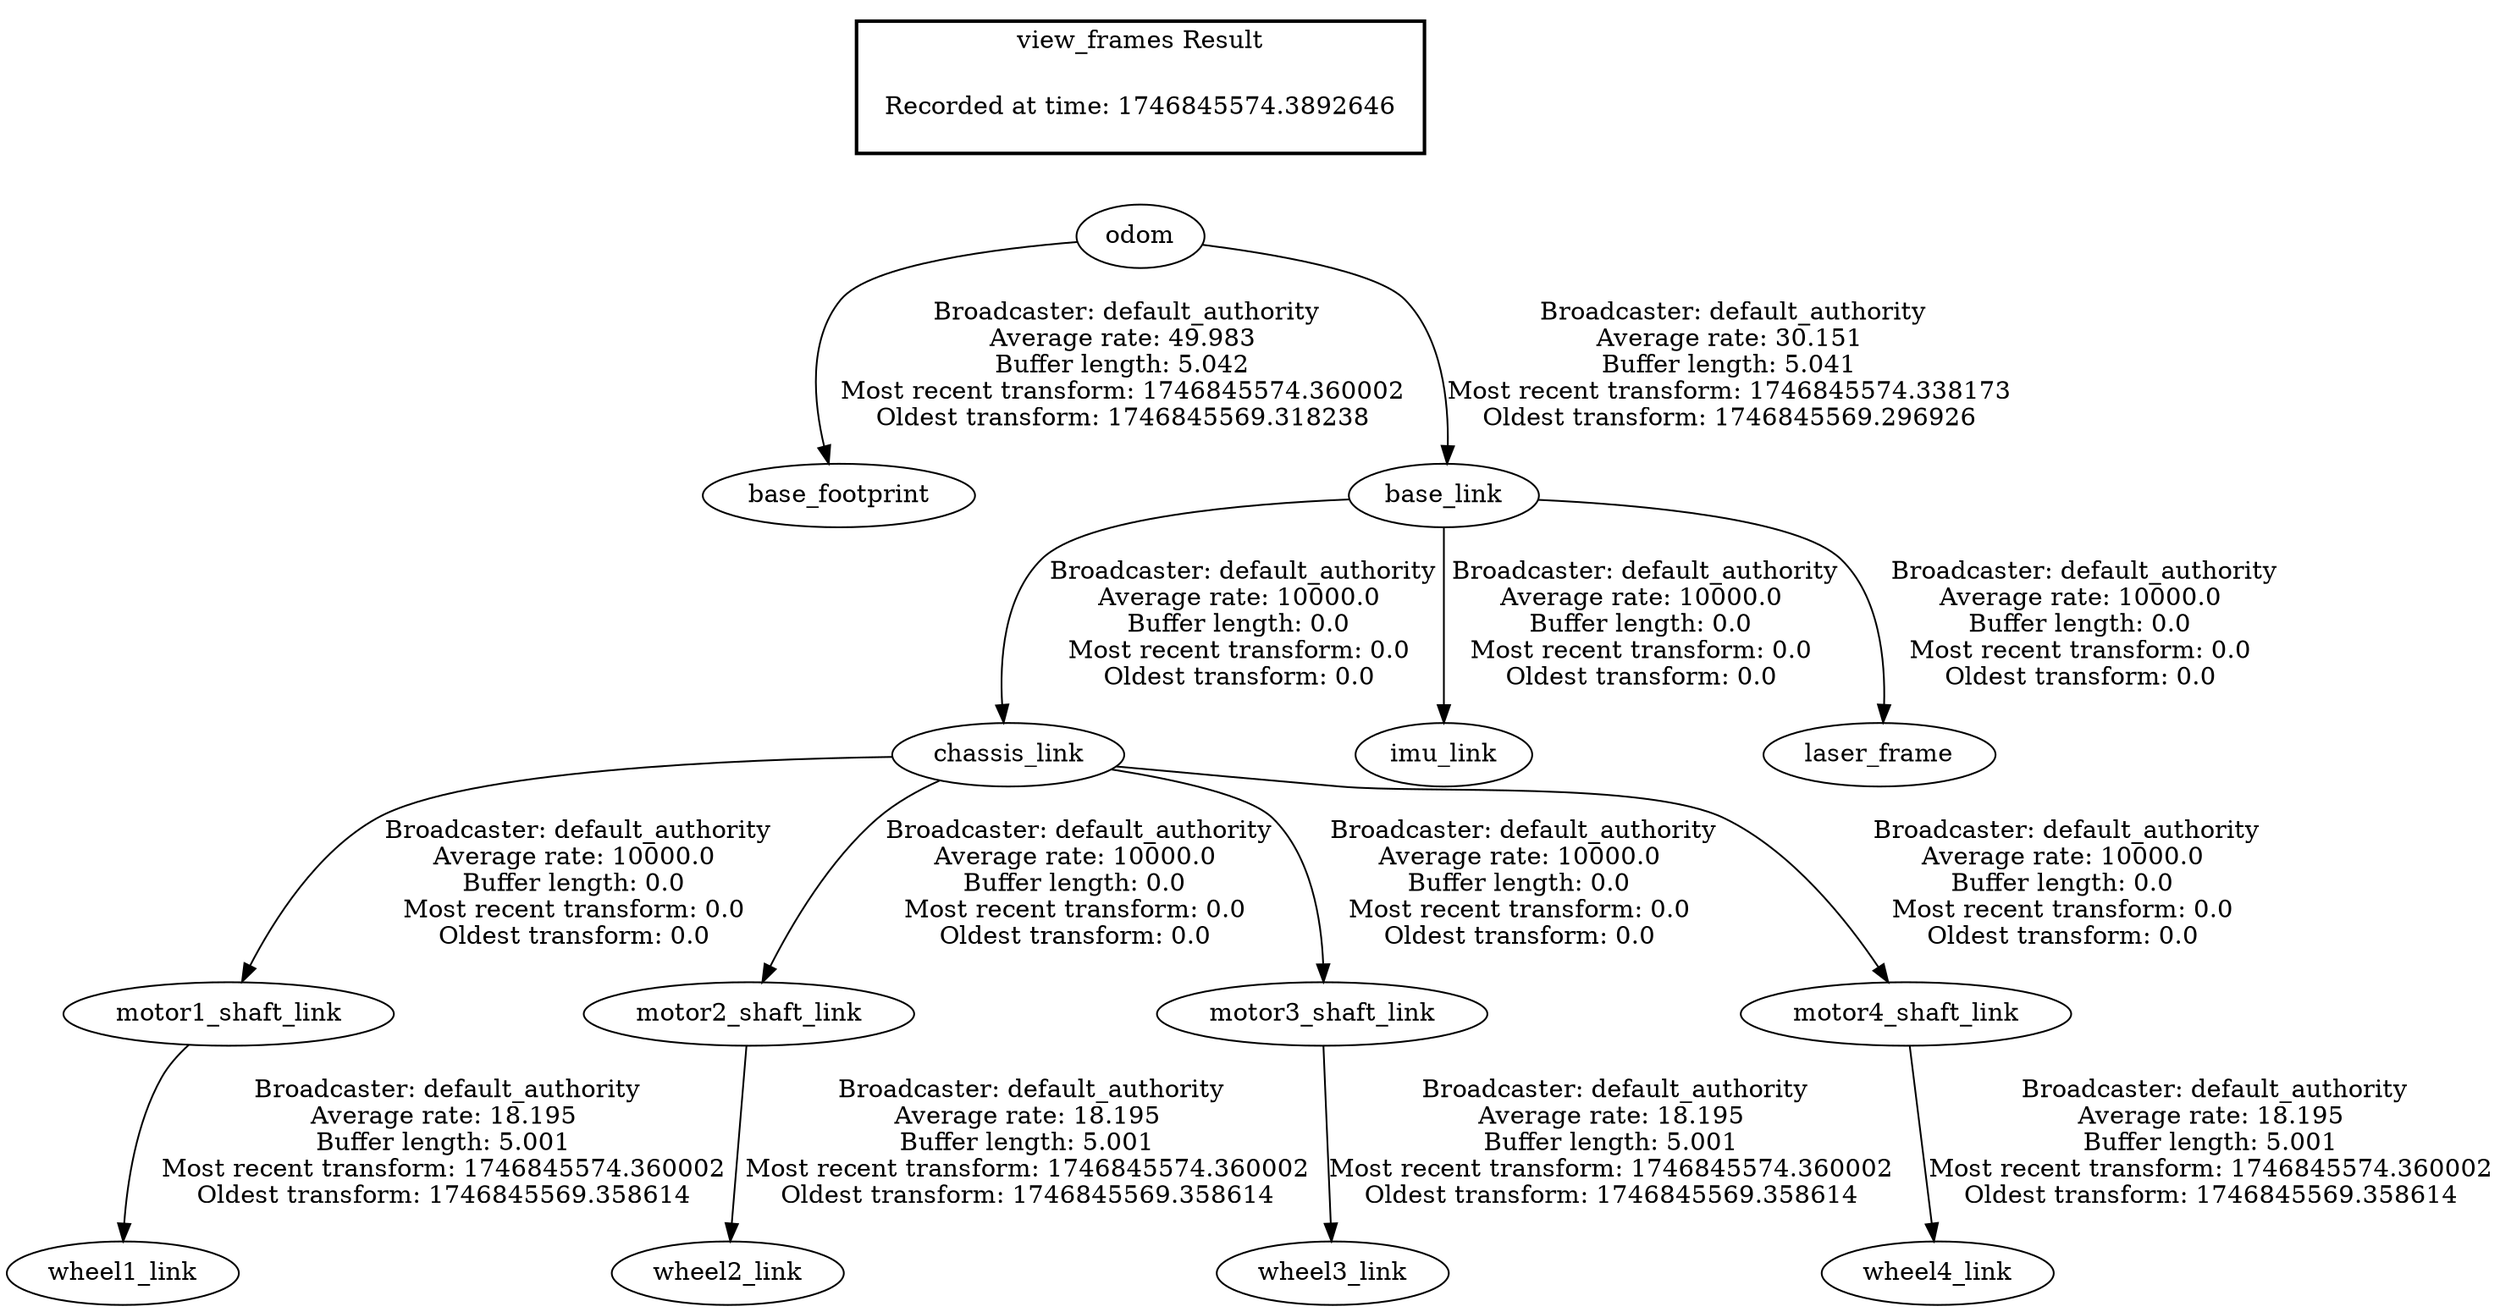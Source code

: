 digraph G {
"odom" -> "base_footprint"[label=" Broadcaster: default_authority\nAverage rate: 49.983\nBuffer length: 5.042\nMost recent transform: 1746845574.360002\nOldest transform: 1746845569.318238\n"];
"motor1_shaft_link" -> "wheel1_link"[label=" Broadcaster: default_authority\nAverage rate: 18.195\nBuffer length: 5.001\nMost recent transform: 1746845574.360002\nOldest transform: 1746845569.358614\n"];
"chassis_link" -> "motor1_shaft_link"[label=" Broadcaster: default_authority\nAverage rate: 10000.0\nBuffer length: 0.0\nMost recent transform: 0.0\nOldest transform: 0.0\n"];
"motor2_shaft_link" -> "wheel2_link"[label=" Broadcaster: default_authority\nAverage rate: 18.195\nBuffer length: 5.001\nMost recent transform: 1746845574.360002\nOldest transform: 1746845569.358614\n"];
"chassis_link" -> "motor2_shaft_link"[label=" Broadcaster: default_authority\nAverage rate: 10000.0\nBuffer length: 0.0\nMost recent transform: 0.0\nOldest transform: 0.0\n"];
"motor3_shaft_link" -> "wheel3_link"[label=" Broadcaster: default_authority\nAverage rate: 18.195\nBuffer length: 5.001\nMost recent transform: 1746845574.360002\nOldest transform: 1746845569.358614\n"];
"chassis_link" -> "motor3_shaft_link"[label=" Broadcaster: default_authority\nAverage rate: 10000.0\nBuffer length: 0.0\nMost recent transform: 0.0\nOldest transform: 0.0\n"];
"motor4_shaft_link" -> "wheel4_link"[label=" Broadcaster: default_authority\nAverage rate: 18.195\nBuffer length: 5.001\nMost recent transform: 1746845574.360002\nOldest transform: 1746845569.358614\n"];
"chassis_link" -> "motor4_shaft_link"[label=" Broadcaster: default_authority\nAverage rate: 10000.0\nBuffer length: 0.0\nMost recent transform: 0.0\nOldest transform: 0.0\n"];
"odom" -> "base_link"[label=" Broadcaster: default_authority\nAverage rate: 30.151\nBuffer length: 5.041\nMost recent transform: 1746845574.338173\nOldest transform: 1746845569.296926\n"];
"base_link" -> "chassis_link"[label=" Broadcaster: default_authority\nAverage rate: 10000.0\nBuffer length: 0.0\nMost recent transform: 0.0\nOldest transform: 0.0\n"];
"base_link" -> "imu_link"[label=" Broadcaster: default_authority\nAverage rate: 10000.0\nBuffer length: 0.0\nMost recent transform: 0.0\nOldest transform: 0.0\n"];
"base_link" -> "laser_frame"[label=" Broadcaster: default_authority\nAverage rate: 10000.0\nBuffer length: 0.0\nMost recent transform: 0.0\nOldest transform: 0.0\n"];
edge [style=invis];
 subgraph cluster_legend { style=bold; color=black; label ="view_frames Result";
"Recorded at time: 1746845574.3892646"[ shape=plaintext ] ;
}->"odom";
}